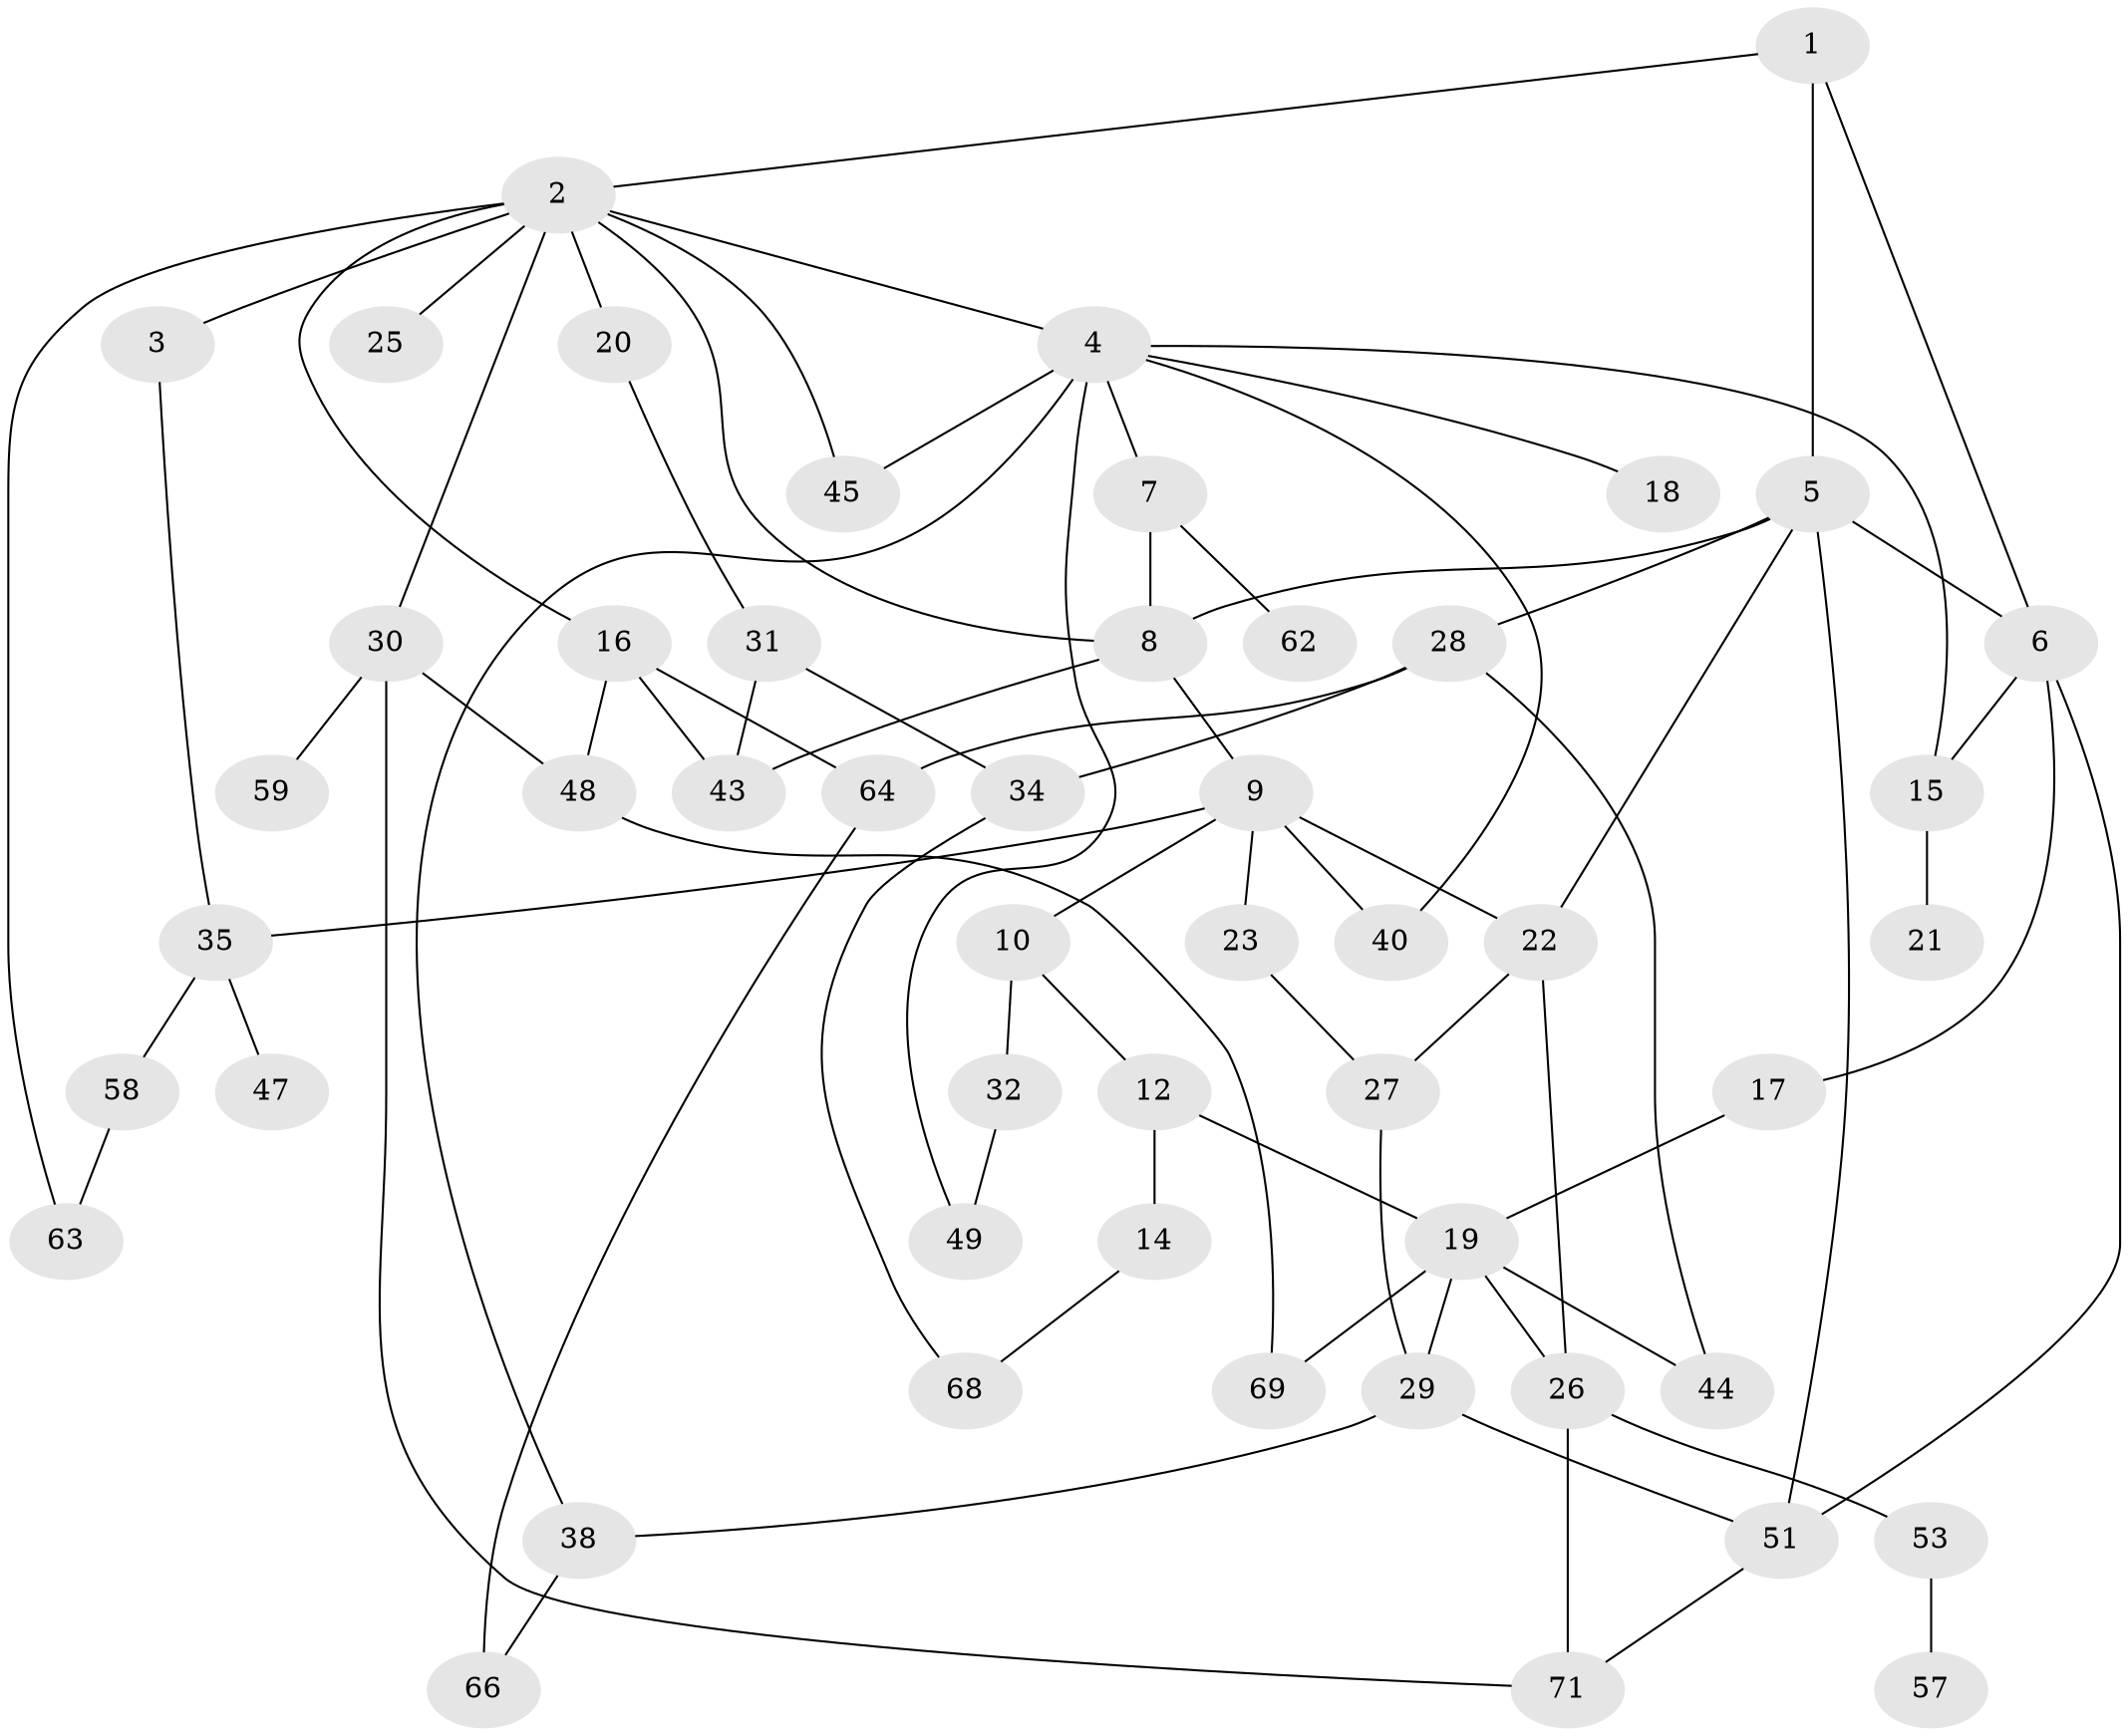 // Generated by graph-tools (version 1.1) at 2025/23/03/03/25 07:23:31]
// undirected, 51 vertices, 78 edges
graph export_dot {
graph [start="1"]
  node [color=gray90,style=filled];
  1 [super="+61"];
  2 [super="+11"];
  3;
  4 [super="+41"];
  5 [super="+24"];
  6 [super="+56"];
  7;
  8;
  9 [super="+13"];
  10;
  12 [super="+36"];
  14;
  15 [super="+54"];
  16 [super="+65"];
  17;
  18;
  19 [super="+60"];
  20;
  21;
  22 [super="+52"];
  23;
  25;
  26 [super="+39"];
  27 [super="+72"];
  28 [super="+37"];
  29 [super="+33"];
  30;
  31;
  32;
  34 [super="+70"];
  35 [super="+42"];
  38 [super="+50"];
  40;
  43 [super="+46"];
  44;
  45;
  47;
  48 [super="+55"];
  49;
  51 [super="+67"];
  53;
  57;
  58;
  59;
  62;
  63;
  64;
  66;
  68;
  69 [super="+73"];
  71;
  1 -- 2;
  1 -- 5;
  1 -- 6;
  2 -- 3;
  2 -- 4;
  2 -- 20;
  2 -- 63;
  2 -- 8;
  2 -- 16;
  2 -- 25;
  2 -- 45;
  2 -- 30;
  3 -- 35;
  4 -- 7;
  4 -- 18;
  4 -- 40;
  4 -- 38;
  4 -- 49;
  4 -- 45;
  4 -- 15;
  5 -- 22;
  5 -- 28;
  5 -- 8;
  5 -- 51;
  5 -- 6;
  6 -- 15;
  6 -- 17;
  6 -- 51 [weight=2];
  7 -- 8;
  7 -- 62;
  8 -- 9;
  8 -- 43;
  9 -- 10;
  9 -- 40;
  9 -- 35;
  9 -- 23;
  9 -- 22;
  10 -- 12;
  10 -- 32;
  12 -- 14;
  12 -- 19;
  14 -- 68;
  15 -- 21;
  16 -- 43;
  16 -- 48;
  16 -- 64;
  17 -- 19;
  19 -- 26;
  19 -- 69;
  19 -- 29;
  19 -- 44;
  20 -- 31;
  22 -- 27;
  22 -- 26;
  23 -- 27;
  26 -- 53;
  26 -- 71;
  27 -- 29;
  28 -- 44;
  28 -- 64;
  28 -- 34;
  29 -- 51;
  29 -- 38;
  30 -- 48;
  30 -- 59;
  30 -- 71;
  31 -- 34;
  31 -- 43;
  32 -- 49;
  34 -- 68;
  35 -- 58;
  35 -- 47;
  38 -- 66;
  48 -- 69;
  51 -- 71;
  53 -- 57;
  58 -- 63;
  64 -- 66;
}

